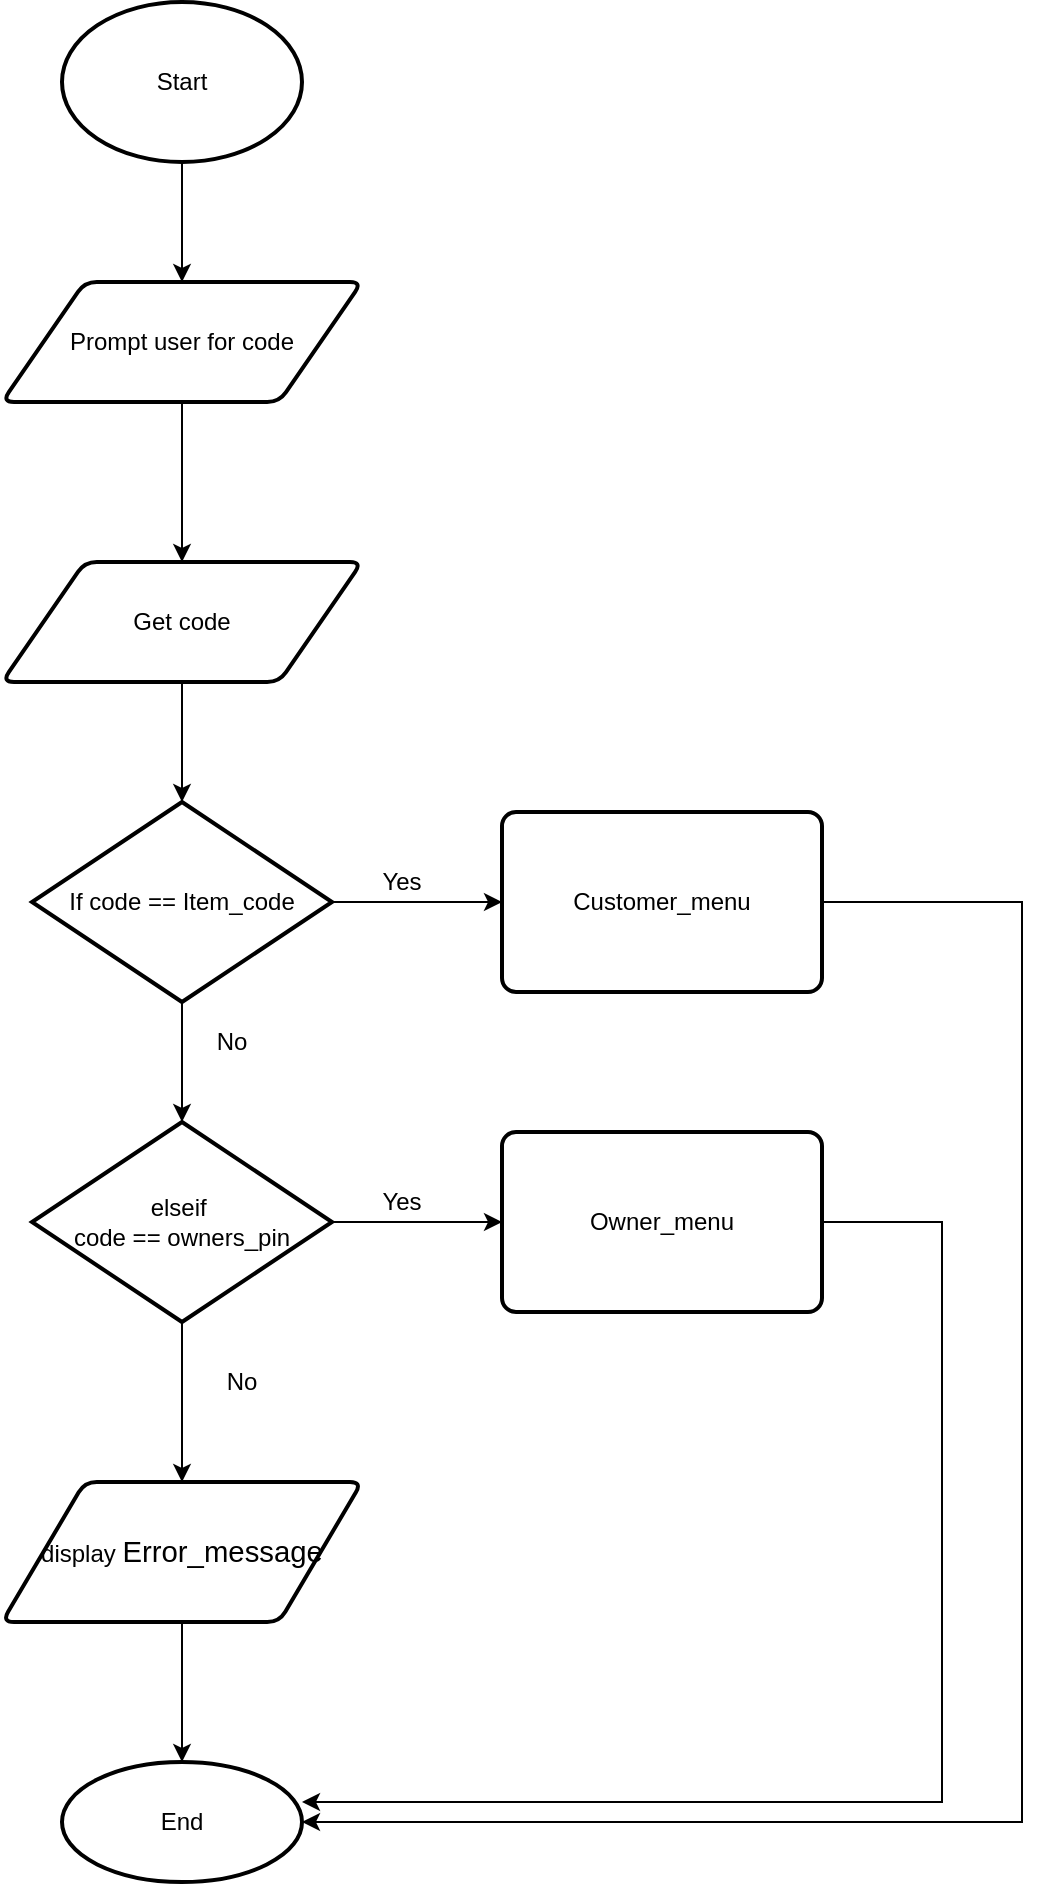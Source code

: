 <mxfile version="15.2.9" type="device"><diagram id="tSBDh-P9WNz2j2qtpQ8h" name="Page-1"><mxGraphModel dx="1183" dy="690" grid="1" gridSize="10" guides="1" tooltips="1" connect="1" arrows="1" fold="1" page="1" pageScale="1" pageWidth="850" pageHeight="1100" math="0" shadow="0"><root><mxCell id="0"/><mxCell id="1" parent="0"/><mxCell id="DNoMFWnbjgcXWNhXEQtG-12" value="" style="edgeStyle=orthogonalEdgeStyle;rounded=0;orthogonalLoop=1;jettySize=auto;html=1;" edge="1" parent="1" source="DNoMFWnbjgcXWNhXEQtG-1" target="DNoMFWnbjgcXWNhXEQtG-2"><mxGeometry relative="1" as="geometry"/></mxCell><mxCell id="DNoMFWnbjgcXWNhXEQtG-1" value="Start" style="strokeWidth=2;html=1;shape=mxgraph.flowchart.start_1;whiteSpace=wrap;" vertex="1" parent="1"><mxGeometry x="320" y="40" width="120" height="80" as="geometry"/></mxCell><mxCell id="DNoMFWnbjgcXWNhXEQtG-13" value="" style="edgeStyle=orthogonalEdgeStyle;rounded=0;orthogonalLoop=1;jettySize=auto;html=1;" edge="1" parent="1" source="DNoMFWnbjgcXWNhXEQtG-2" target="DNoMFWnbjgcXWNhXEQtG-3"><mxGeometry relative="1" as="geometry"/></mxCell><mxCell id="DNoMFWnbjgcXWNhXEQtG-2" value="Prompt user for code" style="shape=parallelogram;html=1;strokeWidth=2;perimeter=parallelogramPerimeter;whiteSpace=wrap;rounded=1;arcSize=12;size=0.23;" vertex="1" parent="1"><mxGeometry x="290" y="180" width="180" height="60" as="geometry"/></mxCell><mxCell id="DNoMFWnbjgcXWNhXEQtG-14" value="" style="edgeStyle=orthogonalEdgeStyle;rounded=0;orthogonalLoop=1;jettySize=auto;html=1;" edge="1" parent="1" source="DNoMFWnbjgcXWNhXEQtG-3" target="DNoMFWnbjgcXWNhXEQtG-9"><mxGeometry relative="1" as="geometry"/></mxCell><mxCell id="DNoMFWnbjgcXWNhXEQtG-3" value="Get code" style="shape=parallelogram;html=1;strokeWidth=2;perimeter=parallelogramPerimeter;whiteSpace=wrap;rounded=1;arcSize=12;size=0.23;" vertex="1" parent="1"><mxGeometry x="290" y="320" width="180" height="60" as="geometry"/></mxCell><mxCell id="DNoMFWnbjgcXWNhXEQtG-43" style="edgeStyle=orthogonalEdgeStyle;rounded=0;orthogonalLoop=1;jettySize=auto;html=1;entryX=1;entryY=0.5;entryDx=0;entryDy=0;entryPerimeter=0;" edge="1" parent="1" source="DNoMFWnbjgcXWNhXEQtG-7" target="DNoMFWnbjgcXWNhXEQtG-16"><mxGeometry relative="1" as="geometry"><Array as="points"><mxPoint x="800" y="490"/><mxPoint x="800" y="950"/></Array></mxGeometry></mxCell><mxCell id="DNoMFWnbjgcXWNhXEQtG-7" value="Customer_menu" style="rounded=1;whiteSpace=wrap;html=1;absoluteArcSize=1;arcSize=14;strokeWidth=2;" vertex="1" parent="1"><mxGeometry x="540" y="445" width="160" height="90" as="geometry"/></mxCell><mxCell id="DNoMFWnbjgcXWNhXEQtG-34" value="" style="edgeStyle=orthogonalEdgeStyle;rounded=0;orthogonalLoop=1;jettySize=auto;html=1;" edge="1" parent="1" source="DNoMFWnbjgcXWNhXEQtG-9" target="DNoMFWnbjgcXWNhXEQtG-7"><mxGeometry relative="1" as="geometry"/></mxCell><mxCell id="DNoMFWnbjgcXWNhXEQtG-35" value="" style="edgeStyle=orthogonalEdgeStyle;rounded=0;orthogonalLoop=1;jettySize=auto;html=1;" edge="1" parent="1" source="DNoMFWnbjgcXWNhXEQtG-9" target="DNoMFWnbjgcXWNhXEQtG-10"><mxGeometry relative="1" as="geometry"/></mxCell><mxCell id="DNoMFWnbjgcXWNhXEQtG-9" value="&lt;span&gt;If code == Item_code&lt;/span&gt;" style="strokeWidth=2;html=1;shape=mxgraph.flowchart.decision;whiteSpace=wrap;" vertex="1" parent="1"><mxGeometry x="305" y="440" width="150" height="100" as="geometry"/></mxCell><mxCell id="DNoMFWnbjgcXWNhXEQtG-37" value="" style="edgeStyle=orthogonalEdgeStyle;rounded=0;orthogonalLoop=1;jettySize=auto;html=1;" edge="1" parent="1" source="DNoMFWnbjgcXWNhXEQtG-10" target="DNoMFWnbjgcXWNhXEQtG-11"><mxGeometry relative="1" as="geometry"/></mxCell><mxCell id="DNoMFWnbjgcXWNhXEQtG-39" value="" style="edgeStyle=orthogonalEdgeStyle;rounded=0;orthogonalLoop=1;jettySize=auto;html=1;" edge="1" parent="1" source="DNoMFWnbjgcXWNhXEQtG-10" target="DNoMFWnbjgcXWNhXEQtG-23"><mxGeometry relative="1" as="geometry"/></mxCell><mxCell id="DNoMFWnbjgcXWNhXEQtG-10" value="&lt;span&gt;elseif&amp;nbsp;&lt;/span&gt;&lt;br&gt;&lt;span&gt;code == owners_pin&lt;/span&gt;" style="strokeWidth=2;html=1;shape=mxgraph.flowchart.decision;whiteSpace=wrap;" vertex="1" parent="1"><mxGeometry x="305" y="600" width="150" height="100" as="geometry"/></mxCell><mxCell id="DNoMFWnbjgcXWNhXEQtG-44" style="edgeStyle=orthogonalEdgeStyle;rounded=0;orthogonalLoop=1;jettySize=auto;html=1;entryX=1;entryY=0.333;entryDx=0;entryDy=0;entryPerimeter=0;" edge="1" parent="1" source="DNoMFWnbjgcXWNhXEQtG-11" target="DNoMFWnbjgcXWNhXEQtG-16"><mxGeometry relative="1" as="geometry"><Array as="points"><mxPoint x="760" y="650"/><mxPoint x="760" y="940"/></Array></mxGeometry></mxCell><mxCell id="DNoMFWnbjgcXWNhXEQtG-11" value="Owner_menu" style="rounded=1;whiteSpace=wrap;html=1;absoluteArcSize=1;arcSize=14;strokeWidth=2;" vertex="1" parent="1"><mxGeometry x="540" y="605" width="160" height="90" as="geometry"/></mxCell><mxCell id="DNoMFWnbjgcXWNhXEQtG-16" value="End" style="strokeWidth=2;html=1;shape=mxgraph.flowchart.start_1;whiteSpace=wrap;" vertex="1" parent="1"><mxGeometry x="320" y="920" width="120" height="60" as="geometry"/></mxCell><mxCell id="DNoMFWnbjgcXWNhXEQtG-42" value="" style="edgeStyle=orthogonalEdgeStyle;rounded=0;orthogonalLoop=1;jettySize=auto;html=1;" edge="1" parent="1" source="DNoMFWnbjgcXWNhXEQtG-23" target="DNoMFWnbjgcXWNhXEQtG-16"><mxGeometry relative="1" as="geometry"/></mxCell><mxCell id="DNoMFWnbjgcXWNhXEQtG-23" value="display&amp;nbsp;&lt;span lang=&quot;EN-GB&quot; style=&quot;font-size: 11.0pt ; line-height: 107% ; font-family: &amp;#34;calibri&amp;#34; , sans-serif&quot;&gt;Error_message&lt;/span&gt;" style="shape=parallelogram;html=1;strokeWidth=2;perimeter=parallelogramPerimeter;whiteSpace=wrap;rounded=1;arcSize=12;size=0.23;" vertex="1" parent="1"><mxGeometry x="290" y="780" width="180" height="70" as="geometry"/></mxCell><mxCell id="DNoMFWnbjgcXWNhXEQtG-28" value="Yes" style="text;html=1;strokeColor=none;fillColor=none;align=center;verticalAlign=middle;whiteSpace=wrap;rounded=0;" vertex="1" parent="1"><mxGeometry x="470" y="470" width="40" height="20" as="geometry"/></mxCell><mxCell id="DNoMFWnbjgcXWNhXEQtG-36" value="No" style="text;html=1;strokeColor=none;fillColor=none;align=center;verticalAlign=middle;whiteSpace=wrap;rounded=0;" vertex="1" parent="1"><mxGeometry x="385" y="550" width="40" height="20" as="geometry"/></mxCell><mxCell id="DNoMFWnbjgcXWNhXEQtG-38" value="No" style="text;html=1;strokeColor=none;fillColor=none;align=center;verticalAlign=middle;whiteSpace=wrap;rounded=0;" vertex="1" parent="1"><mxGeometry x="390" y="720" width="40" height="20" as="geometry"/></mxCell><mxCell id="DNoMFWnbjgcXWNhXEQtG-45" value="Yes" style="text;html=1;strokeColor=none;fillColor=none;align=center;verticalAlign=middle;whiteSpace=wrap;rounded=0;" vertex="1" parent="1"><mxGeometry x="470" y="630" width="40" height="20" as="geometry"/></mxCell></root></mxGraphModel></diagram></mxfile>